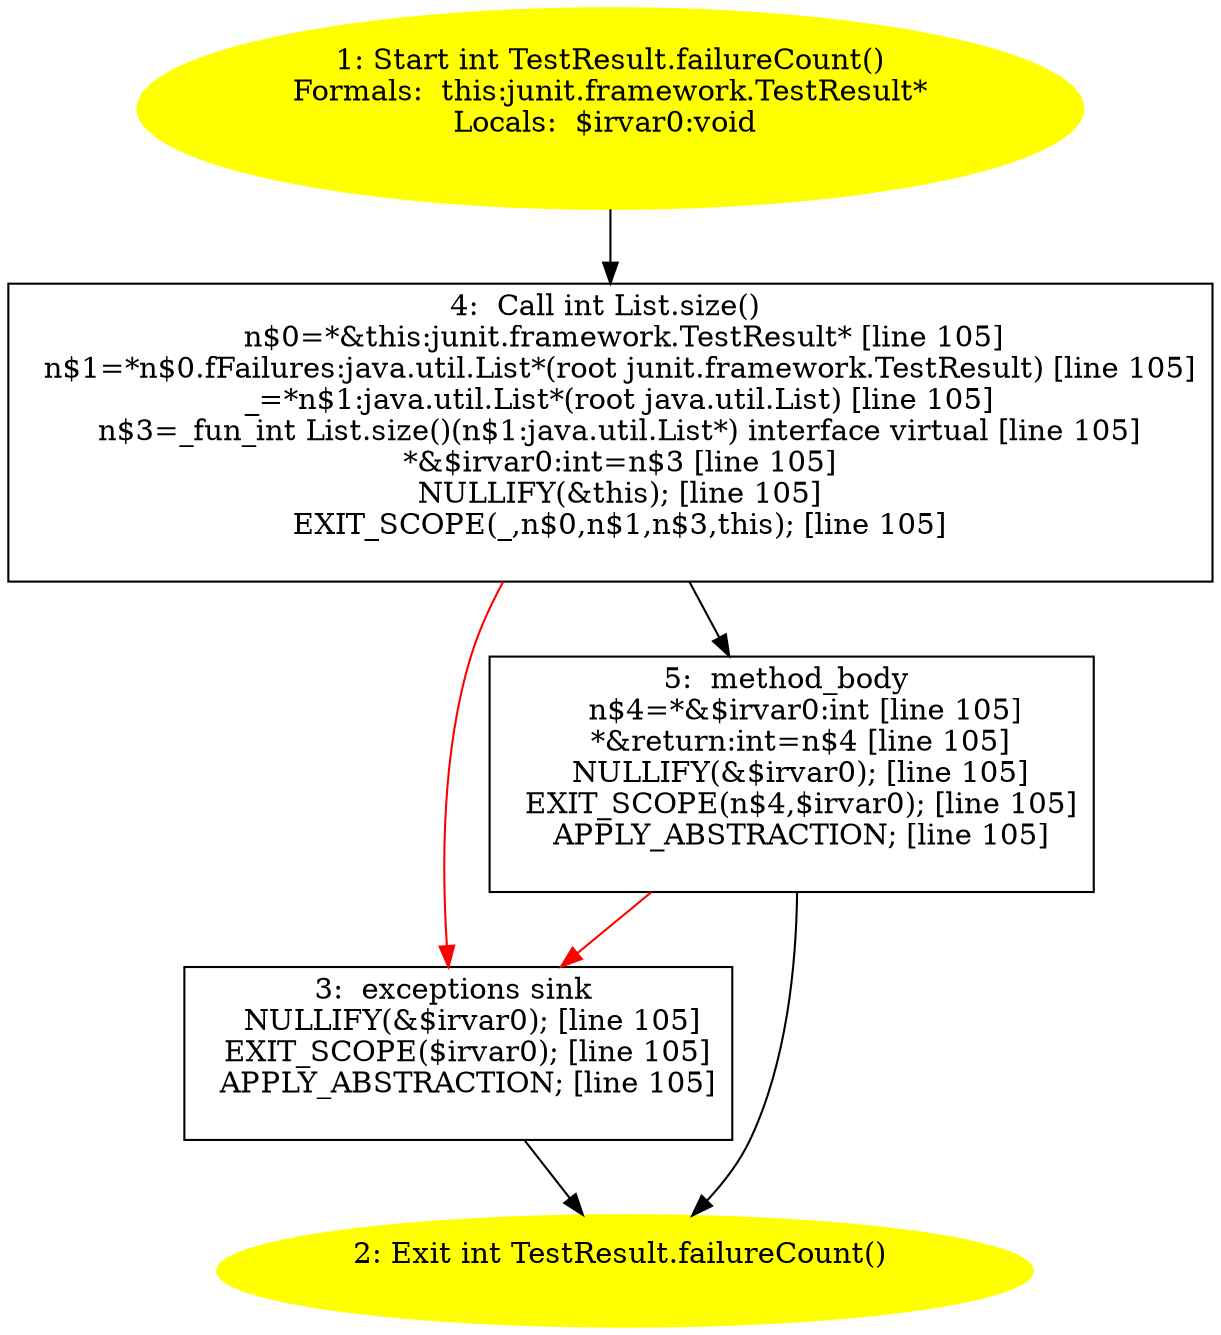 /* @generated */
digraph cfg {
"junit.framework.TestResult.failureCount():int.e8e0c927510ad2853e5d2d5f9d11e3c4_1" [label="1: Start int TestResult.failureCount()\nFormals:  this:junit.framework.TestResult*\nLocals:  $irvar0:void \n  " color=yellow style=filled]
	

	 "junit.framework.TestResult.failureCount():int.e8e0c927510ad2853e5d2d5f9d11e3c4_1" -> "junit.framework.TestResult.failureCount():int.e8e0c927510ad2853e5d2d5f9d11e3c4_4" ;
"junit.framework.TestResult.failureCount():int.e8e0c927510ad2853e5d2d5f9d11e3c4_2" [label="2: Exit int TestResult.failureCount() \n  " color=yellow style=filled]
	

"junit.framework.TestResult.failureCount():int.e8e0c927510ad2853e5d2d5f9d11e3c4_3" [label="3:  exceptions sink \n   NULLIFY(&$irvar0); [line 105]\n  EXIT_SCOPE($irvar0); [line 105]\n  APPLY_ABSTRACTION; [line 105]\n " shape="box"]
	

	 "junit.framework.TestResult.failureCount():int.e8e0c927510ad2853e5d2d5f9d11e3c4_3" -> "junit.framework.TestResult.failureCount():int.e8e0c927510ad2853e5d2d5f9d11e3c4_2" ;
"junit.framework.TestResult.failureCount():int.e8e0c927510ad2853e5d2d5f9d11e3c4_4" [label="4:  Call int List.size() \n   n$0=*&this:junit.framework.TestResult* [line 105]\n  n$1=*n$0.fFailures:java.util.List*(root junit.framework.TestResult) [line 105]\n  _=*n$1:java.util.List*(root java.util.List) [line 105]\n  n$3=_fun_int List.size()(n$1:java.util.List*) interface virtual [line 105]\n  *&$irvar0:int=n$3 [line 105]\n  NULLIFY(&this); [line 105]\n  EXIT_SCOPE(_,n$0,n$1,n$3,this); [line 105]\n " shape="box"]
	

	 "junit.framework.TestResult.failureCount():int.e8e0c927510ad2853e5d2d5f9d11e3c4_4" -> "junit.framework.TestResult.failureCount():int.e8e0c927510ad2853e5d2d5f9d11e3c4_5" ;
	 "junit.framework.TestResult.failureCount():int.e8e0c927510ad2853e5d2d5f9d11e3c4_4" -> "junit.framework.TestResult.failureCount():int.e8e0c927510ad2853e5d2d5f9d11e3c4_3" [color="red" ];
"junit.framework.TestResult.failureCount():int.e8e0c927510ad2853e5d2d5f9d11e3c4_5" [label="5:  method_body \n   n$4=*&$irvar0:int [line 105]\n  *&return:int=n$4 [line 105]\n  NULLIFY(&$irvar0); [line 105]\n  EXIT_SCOPE(n$4,$irvar0); [line 105]\n  APPLY_ABSTRACTION; [line 105]\n " shape="box"]
	

	 "junit.framework.TestResult.failureCount():int.e8e0c927510ad2853e5d2d5f9d11e3c4_5" -> "junit.framework.TestResult.failureCount():int.e8e0c927510ad2853e5d2d5f9d11e3c4_2" ;
	 "junit.framework.TestResult.failureCount():int.e8e0c927510ad2853e5d2d5f9d11e3c4_5" -> "junit.framework.TestResult.failureCount():int.e8e0c927510ad2853e5d2d5f9d11e3c4_3" [color="red" ];
}
